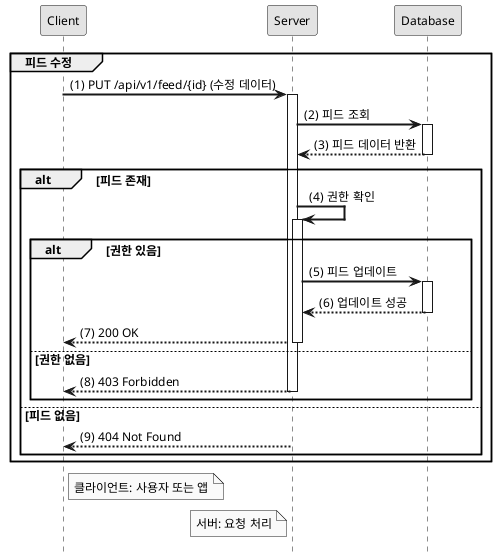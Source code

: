 @startuml

hide footbox
autoactivate on

' 스타일 설정
skinparam monochrome true
skinparam shadowing false
skinparam defaultFontSize 12
skinparam defaultFontName Arial
skinparam sequenceArrowThickness 2

participant "Client" as C
participant "Server" as S
participant "Database" as DB

group 피드 수정
    autonumber 1 "(0)"
    C -> S: PUT /api/v1/feed/{id} (수정 데이터)
    S -> DB: 피드 조회
    DB --> S: 피드 데이터 반환
    alt 피드 존재
        S -> S: 권한 확인
        alt 권한 있음
            S -> DB: 피드 업데이트
            DB --> S: 업데이트 성공
            S --> C: 200 OK
        else 권한 없음
            S --> C: 403 Forbidden
        end
    else 피드 없음
        S --> C: 404 Not Found
    end
end

note right of C: 클라이언트: 사용자 또는 앱
note left of S: 서버: 요청 처리

@enduml